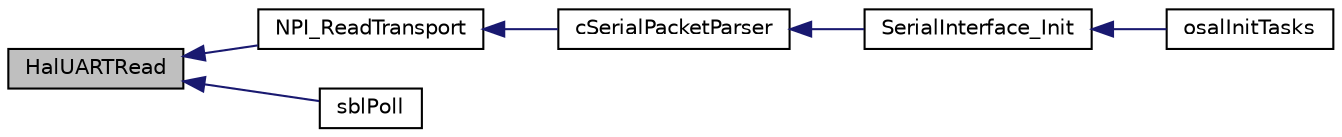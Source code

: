 digraph "HalUARTRead"
{
  edge [fontname="Helvetica",fontsize="10",labelfontname="Helvetica",labelfontsize="10"];
  node [fontname="Helvetica",fontsize="10",shape=record];
  rankdir="LR";
  Node1 [label="HalUARTRead",height=0.2,width=0.4,color="black", fillcolor="grey75", style="filled" fontcolor="black"];
  Node1 -> Node2 [dir="back",color="midnightblue",fontsize="10",style="solid",fontname="Helvetica"];
  Node2 [label="NPI_ReadTransport",height=0.2,width=0.4,color="black", fillcolor="white", style="filled",URL="$npi_8h.html#ac383202497a31c87e655a606345db918"];
  Node2 -> Node3 [dir="back",color="midnightblue",fontsize="10",style="solid",fontname="Helvetica"];
  Node3 [label="cSerialPacketParser",height=0.2,width=0.4,color="black", fillcolor="white", style="filled",URL="$serial_interface_8h.html#a6cc39a230e265c37fe2bbf08f9bcaba3"];
  Node3 -> Node4 [dir="back",color="midnightblue",fontsize="10",style="solid",fontname="Helvetica"];
  Node4 [label="SerialInterface_Init",height=0.2,width=0.4,color="black", fillcolor="white", style="filled",URL="$serial_interface_8h.html#a48581d9391ee00c40158be28b3549f8b"];
  Node4 -> Node5 [dir="back",color="midnightblue",fontsize="10",style="solid",fontname="Helvetica"];
  Node5 [label="osalInitTasks",height=0.2,width=0.4,color="black", fillcolor="white", style="filled",URL="$_o_s_a_l___b_l_e___bridge_8c.html#a7ad49ef9f96d7753c3e77e0e69231bb2"];
  Node1 -> Node6 [dir="back",color="midnightblue",fontsize="10",style="solid",fontname="Helvetica"];
  Node6 [label="sblPoll",height=0.2,width=0.4,color="black", fillcolor="white", style="filled",URL="$util_2_s_b_l_2app_2sbl__exec_8h.html#abaca9b044786cf70e2a3fb490928b3fe"];
}
